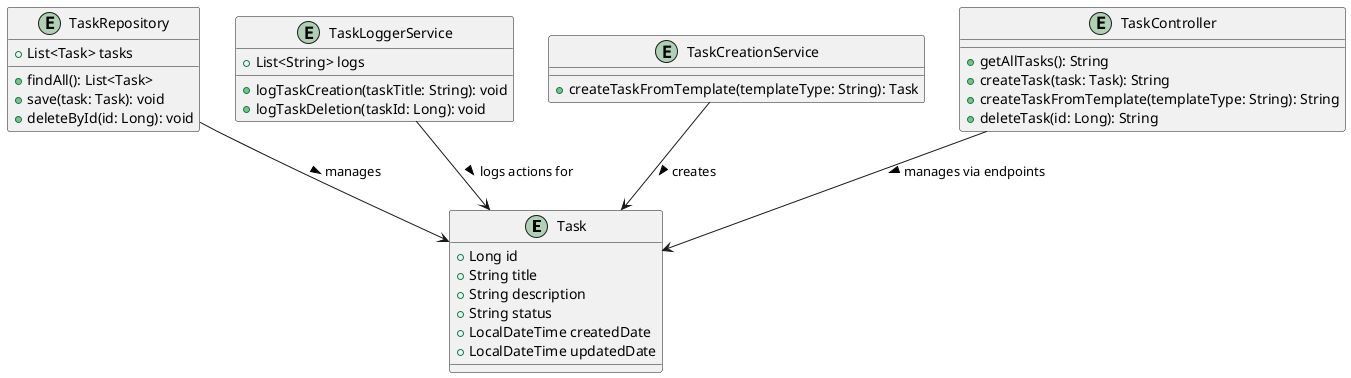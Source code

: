 @startuml
entity Task {
    + Long id
    + String title
    + String description
    + String status
    + LocalDateTime createdDate
    + LocalDateTime updatedDate
}

entity TaskRepository {
    + List<Task> tasks
    + findAll(): List<Task>
    + save(task: Task): void
    + deleteById(id: Long): void
}

entity TaskLoggerService {
    + List<String> logs
    + logTaskCreation(taskTitle: String): void
    + logTaskDeletion(taskId: Long): void
}

entity TaskCreationService {
    + createTaskFromTemplate(templateType: String): Task
}

entity TaskController {
    + getAllTasks(): String
    + createTask(task: Task): String
    + createTaskFromTemplate(templateType: String): String
    + deleteTask(id: Long): String
}

TaskRepository --> Task : manages >
TaskLoggerService --> Task : logs actions for >
TaskCreationService --> Task : creates >
TaskController --> Task : manages via endpoints >
@enduml